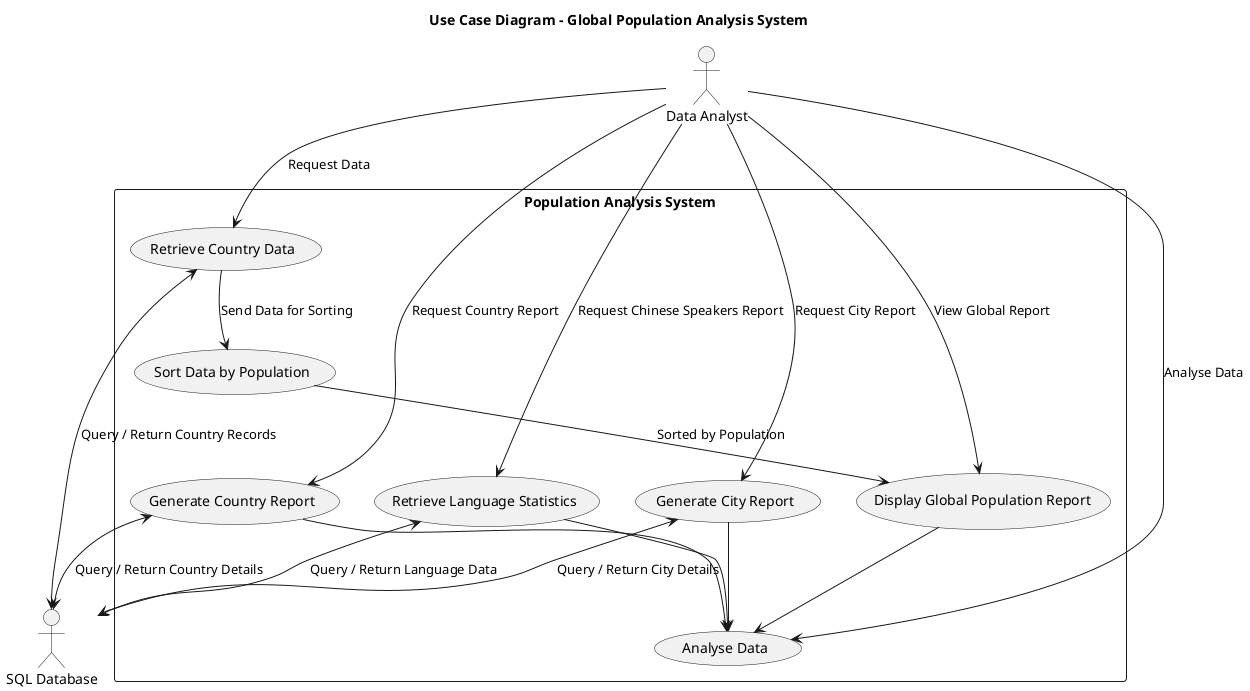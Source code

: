 @startuml
title Use Case Diagram - Global Population Analysis System

actor "Data Analyst" as Analyst
actor "SQL Database" as DB

rectangle "Population Analysis System" as System {
    usecase "Retrieve Country Data" as UC1
    usecase "Sort Data by Population" as UC2
    usecase "Display Global Population Report" as UC3
    usecase "Retrieve Language Statistics" as UC4
    usecase "Generate Country Report" as UC5
    usecase "Generate City Report" as UC6
    usecase "Analyse Data" as UC7
}

'--- Data Analyst interactions ---
Analyst --> UC1 : "Request Data"
Analyst --> UC3 : "View Global Report"
Analyst --> UC4 : "Request Chinese Speakers Report"
Analyst --> UC5 : "Request Country Report"
Analyst --> UC6 : "Request City Report"
Analyst --> UC7 : "Analyse Data"

'--- System internal flow ---
UC1 --> UC2 : "Send Data for Sorting"
UC2 --> UC3 : "Sorted by Population"
UC3 --> UC7
UC4 --> UC7
UC5 --> UC7
UC6 --> UC7

'--- Bi-directional SQL data exchange ---
UC1 <--> DB : "Query / Return Country Records"
UC4 <--> DB : "Query / Return Language Data"
UC5 <--> DB : "Query / Return Country Details"
UC6 <--> DB : "Query / Return City Details"

@enduml
